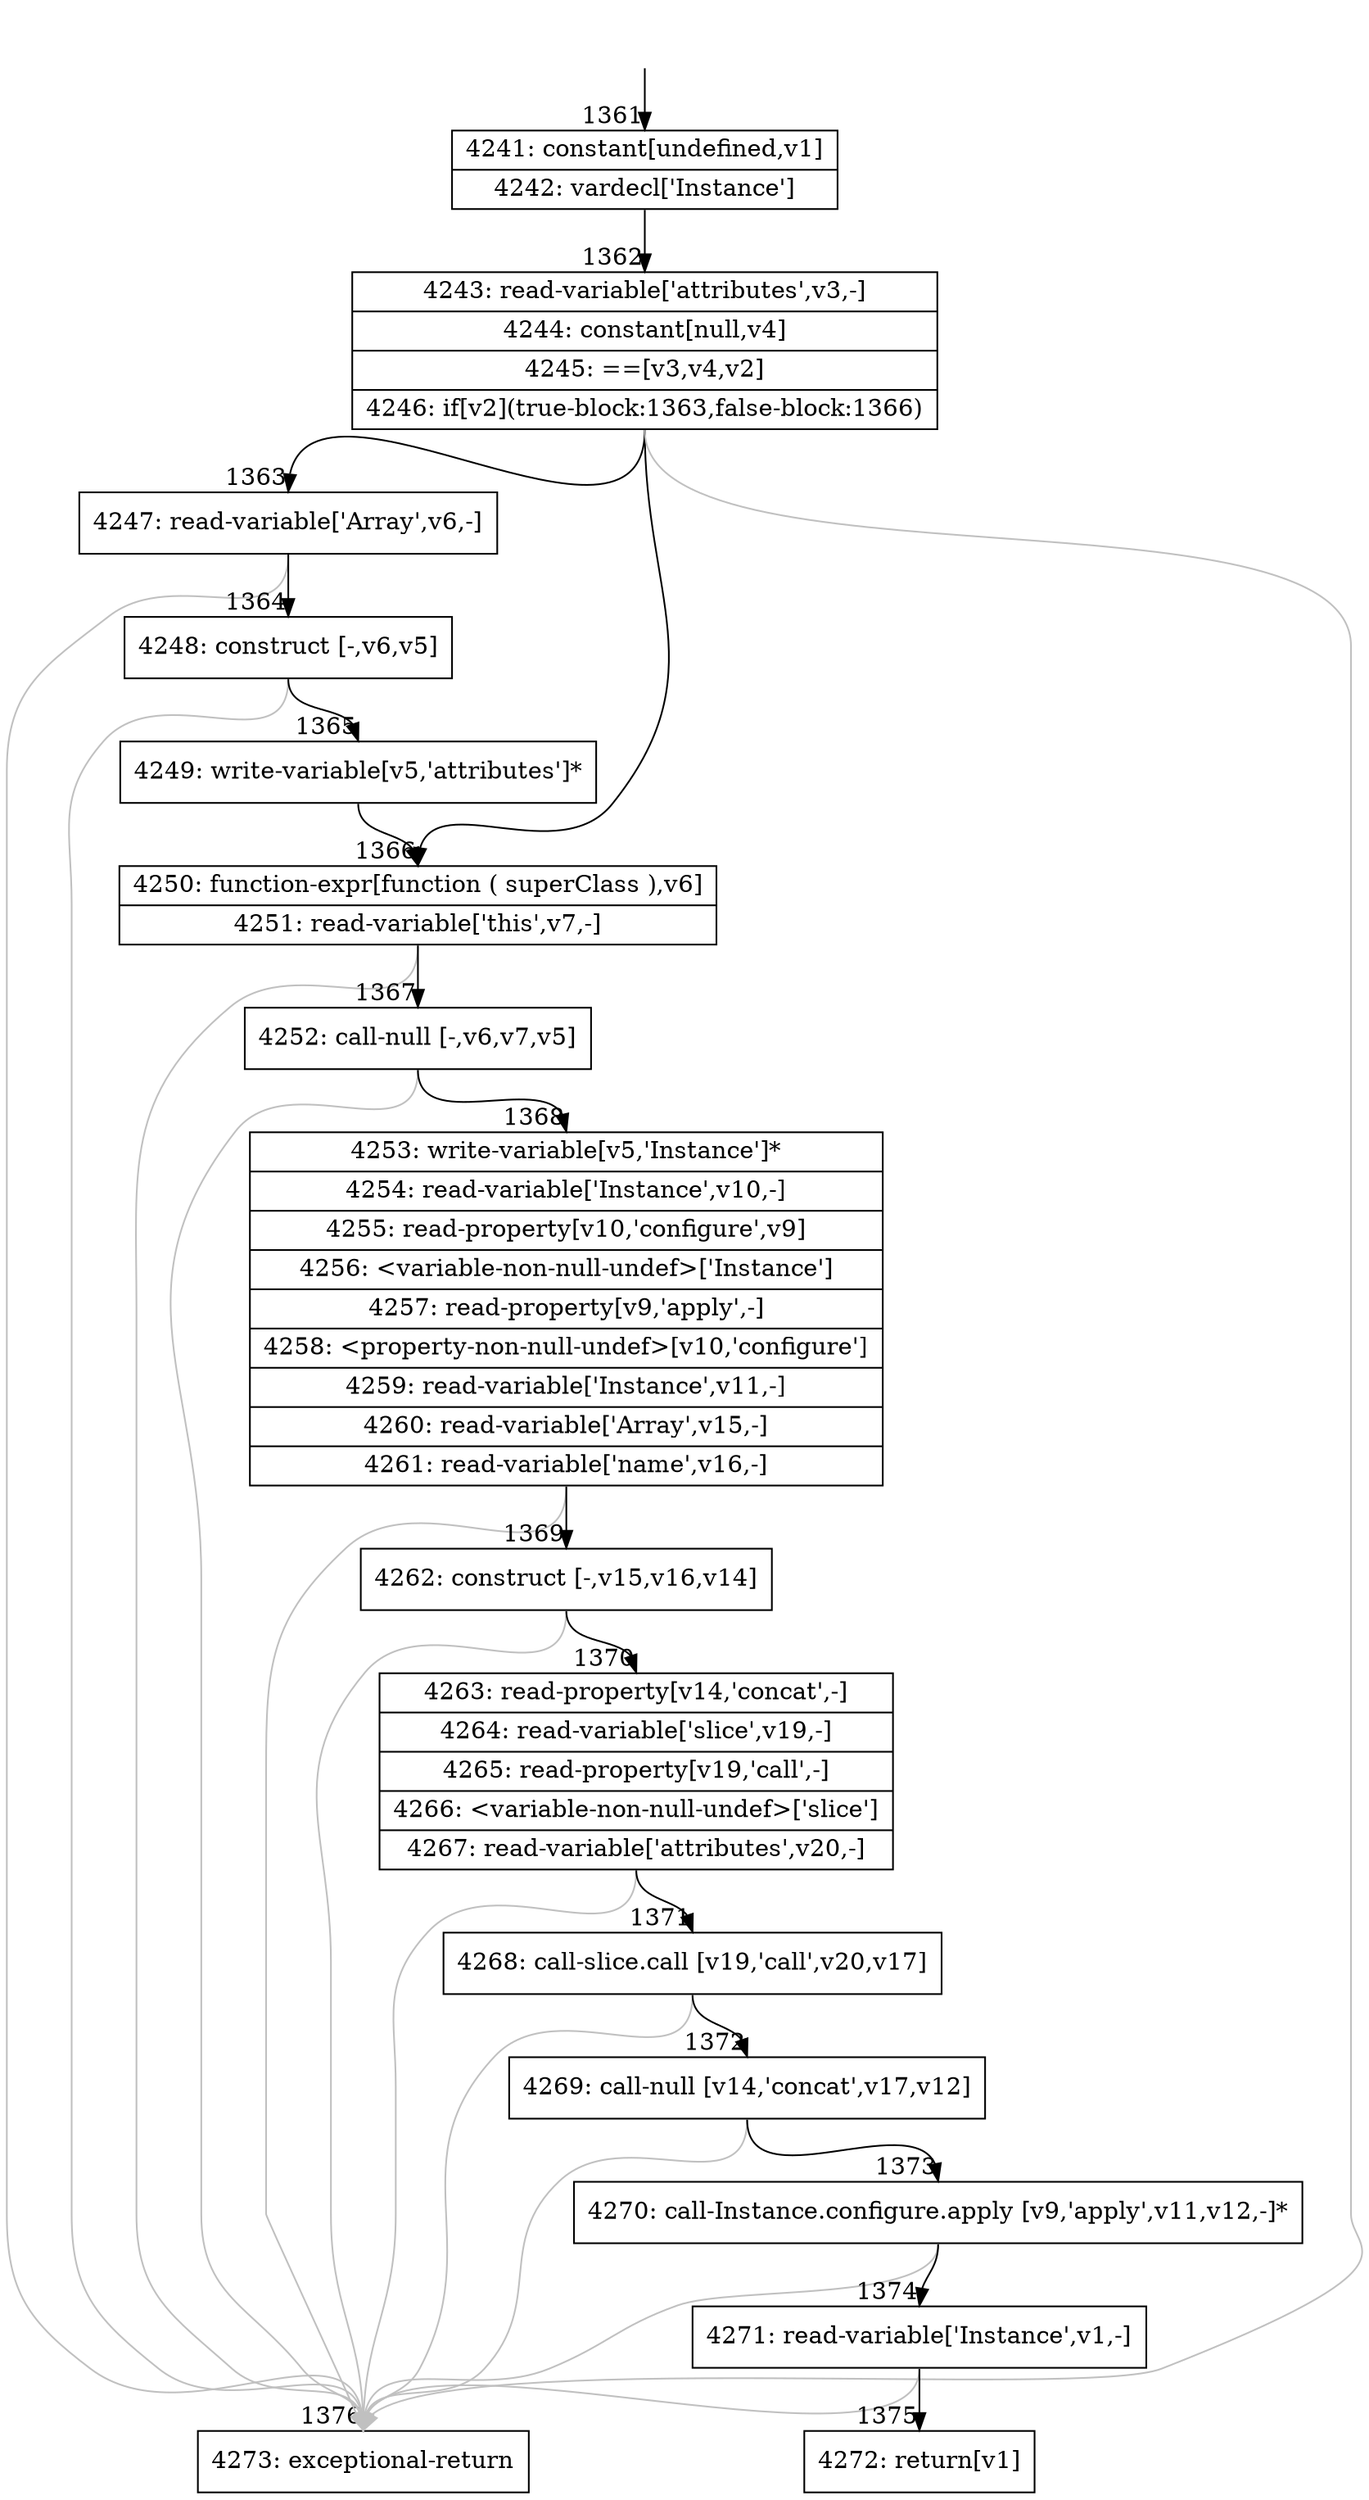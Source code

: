digraph {
rankdir="TD"
BB_entry116[shape=none,label=""];
BB_entry116 -> BB1361 [tailport=s, headport=n, headlabel="    1361"]
BB1361 [shape=record label="{4241: constant[undefined,v1]|4242: vardecl['Instance']}" ] 
BB1361 -> BB1362 [tailport=s, headport=n, headlabel="      1362"]
BB1362 [shape=record label="{4243: read-variable['attributes',v3,-]|4244: constant[null,v4]|4245: ==[v3,v4,v2]|4246: if[v2](true-block:1363,false-block:1366)}" ] 
BB1362 -> BB1363 [tailport=s, headport=n, headlabel="      1363"]
BB1362 -> BB1366 [tailport=s, headport=n, headlabel="      1366"]
BB1362 -> BB1376 [tailport=s, headport=n, color=gray, headlabel="      1376"]
BB1363 [shape=record label="{4247: read-variable['Array',v6,-]}" ] 
BB1363 -> BB1364 [tailport=s, headport=n, headlabel="      1364"]
BB1363 -> BB1376 [tailport=s, headport=n, color=gray]
BB1364 [shape=record label="{4248: construct [-,v6,v5]}" ] 
BB1364 -> BB1365 [tailport=s, headport=n, headlabel="      1365"]
BB1364 -> BB1376 [tailport=s, headport=n, color=gray]
BB1365 [shape=record label="{4249: write-variable[v5,'attributes']*}" ] 
BB1365 -> BB1366 [tailport=s, headport=n]
BB1366 [shape=record label="{4250: function-expr[function ( superClass ),v6]|4251: read-variable['this',v7,-]}" ] 
BB1366 -> BB1367 [tailport=s, headport=n, headlabel="      1367"]
BB1366 -> BB1376 [tailport=s, headport=n, color=gray]
BB1367 [shape=record label="{4252: call-null [-,v6,v7,v5]}" ] 
BB1367 -> BB1368 [tailport=s, headport=n, headlabel="      1368"]
BB1367 -> BB1376 [tailport=s, headport=n, color=gray]
BB1368 [shape=record label="{4253: write-variable[v5,'Instance']*|4254: read-variable['Instance',v10,-]|4255: read-property[v10,'configure',v9]|4256: \<variable-non-null-undef\>['Instance']|4257: read-property[v9,'apply',-]|4258: \<property-non-null-undef\>[v10,'configure']|4259: read-variable['Instance',v11,-]|4260: read-variable['Array',v15,-]|4261: read-variable['name',v16,-]}" ] 
BB1368 -> BB1369 [tailport=s, headport=n, headlabel="      1369"]
BB1368 -> BB1376 [tailport=s, headport=n, color=gray]
BB1369 [shape=record label="{4262: construct [-,v15,v16,v14]}" ] 
BB1369 -> BB1370 [tailport=s, headport=n, headlabel="      1370"]
BB1369 -> BB1376 [tailport=s, headport=n, color=gray]
BB1370 [shape=record label="{4263: read-property[v14,'concat',-]|4264: read-variable['slice',v19,-]|4265: read-property[v19,'call',-]|4266: \<variable-non-null-undef\>['slice']|4267: read-variable['attributes',v20,-]}" ] 
BB1370 -> BB1371 [tailport=s, headport=n, headlabel="      1371"]
BB1370 -> BB1376 [tailport=s, headport=n, color=gray]
BB1371 [shape=record label="{4268: call-slice.call [v19,'call',v20,v17]}" ] 
BB1371 -> BB1372 [tailport=s, headport=n, headlabel="      1372"]
BB1371 -> BB1376 [tailport=s, headport=n, color=gray]
BB1372 [shape=record label="{4269: call-null [v14,'concat',v17,v12]}" ] 
BB1372 -> BB1373 [tailport=s, headport=n, headlabel="      1373"]
BB1372 -> BB1376 [tailport=s, headport=n, color=gray]
BB1373 [shape=record label="{4270: call-Instance.configure.apply [v9,'apply',v11,v12,-]*}" ] 
BB1373 -> BB1374 [tailport=s, headport=n, headlabel="      1374"]
BB1373 -> BB1376 [tailport=s, headport=n, color=gray]
BB1374 [shape=record label="{4271: read-variable['Instance',v1,-]}" ] 
BB1374 -> BB1375 [tailport=s, headport=n, headlabel="      1375"]
BB1374 -> BB1376 [tailport=s, headport=n, color=gray]
BB1375 [shape=record label="{4272: return[v1]}" ] 
BB1376 [shape=record label="{4273: exceptional-return}" ] 
//#$~ 1137
}
